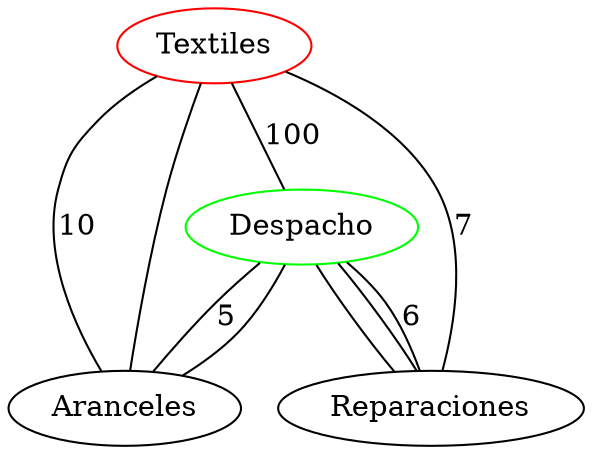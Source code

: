 graph grafo{
Textiles [color="red"];
Despacho [color="green"];
Aranceles--Despacho [label="5"];
Textiles--Despacho [label="100"];
Textiles--Aranceles [label="10"];
Reparaciones--Despacho [label="6"];
Reparaciones--Textiles [label="7"];
Aranceles--Textiles;
Reparaciones--Despacho;
Despacho--Aranceles;
Despacho--Reparaciones;
}